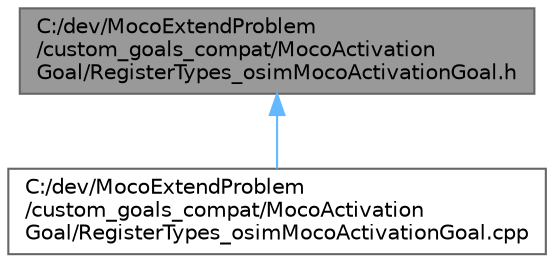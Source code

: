 digraph "C:/dev/MocoExtendProblem/custom_goals_compat/MocoActivationGoal/RegisterTypes_osimMocoActivationGoal.h"
{
 // LATEX_PDF_SIZE
  bgcolor="transparent";
  edge [fontname=Helvetica,fontsize=10,labelfontname=Helvetica,labelfontsize=10];
  node [fontname=Helvetica,fontsize=10,shape=box,height=0.2,width=0.4];
  Node1 [id="Node000001",label="C:/dev/MocoExtendProblem\l/custom_goals_compat/MocoActivation\lGoal/RegisterTypes_osimMocoActivationGoal.h",height=0.2,width=0.4,color="gray40", fillcolor="grey60", style="filled", fontcolor="black",tooltip=" "];
  Node1 -> Node2 [id="edge1_Node000001_Node000002",dir="back",color="steelblue1",style="solid",tooltip=" "];
  Node2 [id="Node000002",label="C:/dev/MocoExtendProblem\l/custom_goals_compat/MocoActivation\lGoal/RegisterTypes_osimMocoActivationGoal.cpp",height=0.2,width=0.4,color="grey40", fillcolor="white", style="filled",URL="$compat_2_moco_activation_goal_2_register_types__osim_moco_activation_goal_8cpp.html",tooltip=" "];
}
